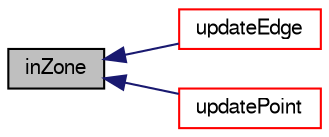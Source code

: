 digraph "inZone"
{
  bgcolor="transparent";
  edge [fontname="FreeSans",fontsize="10",labelfontname="FreeSans",labelfontsize="10"];
  node [fontname="FreeSans",fontsize="10",shape=record];
  rankdir="LR";
  Node5 [label="inZone",height=0.2,width=0.4,color="black", fillcolor="grey75", style="filled", fontcolor="black"];
  Node5 -> Node6 [dir="back",color="midnightblue",fontsize="10",style="solid",fontname="FreeSans"];
  Node6 [label="updateEdge",height=0.2,width=0.4,color="red",URL="$a23326.html#a624541e100d2ed8265cf251da07d0d3c",tooltip="Influence of point on edge. "];
  Node5 -> Node8 [dir="back",color="midnightblue",fontsize="10",style="solid",fontname="FreeSans"];
  Node8 [label="updatePoint",height=0.2,width=0.4,color="red",URL="$a23326.html#a1104968575b76a94c8b893fec4477f18",tooltip="Influence of edge on point. "];
}
